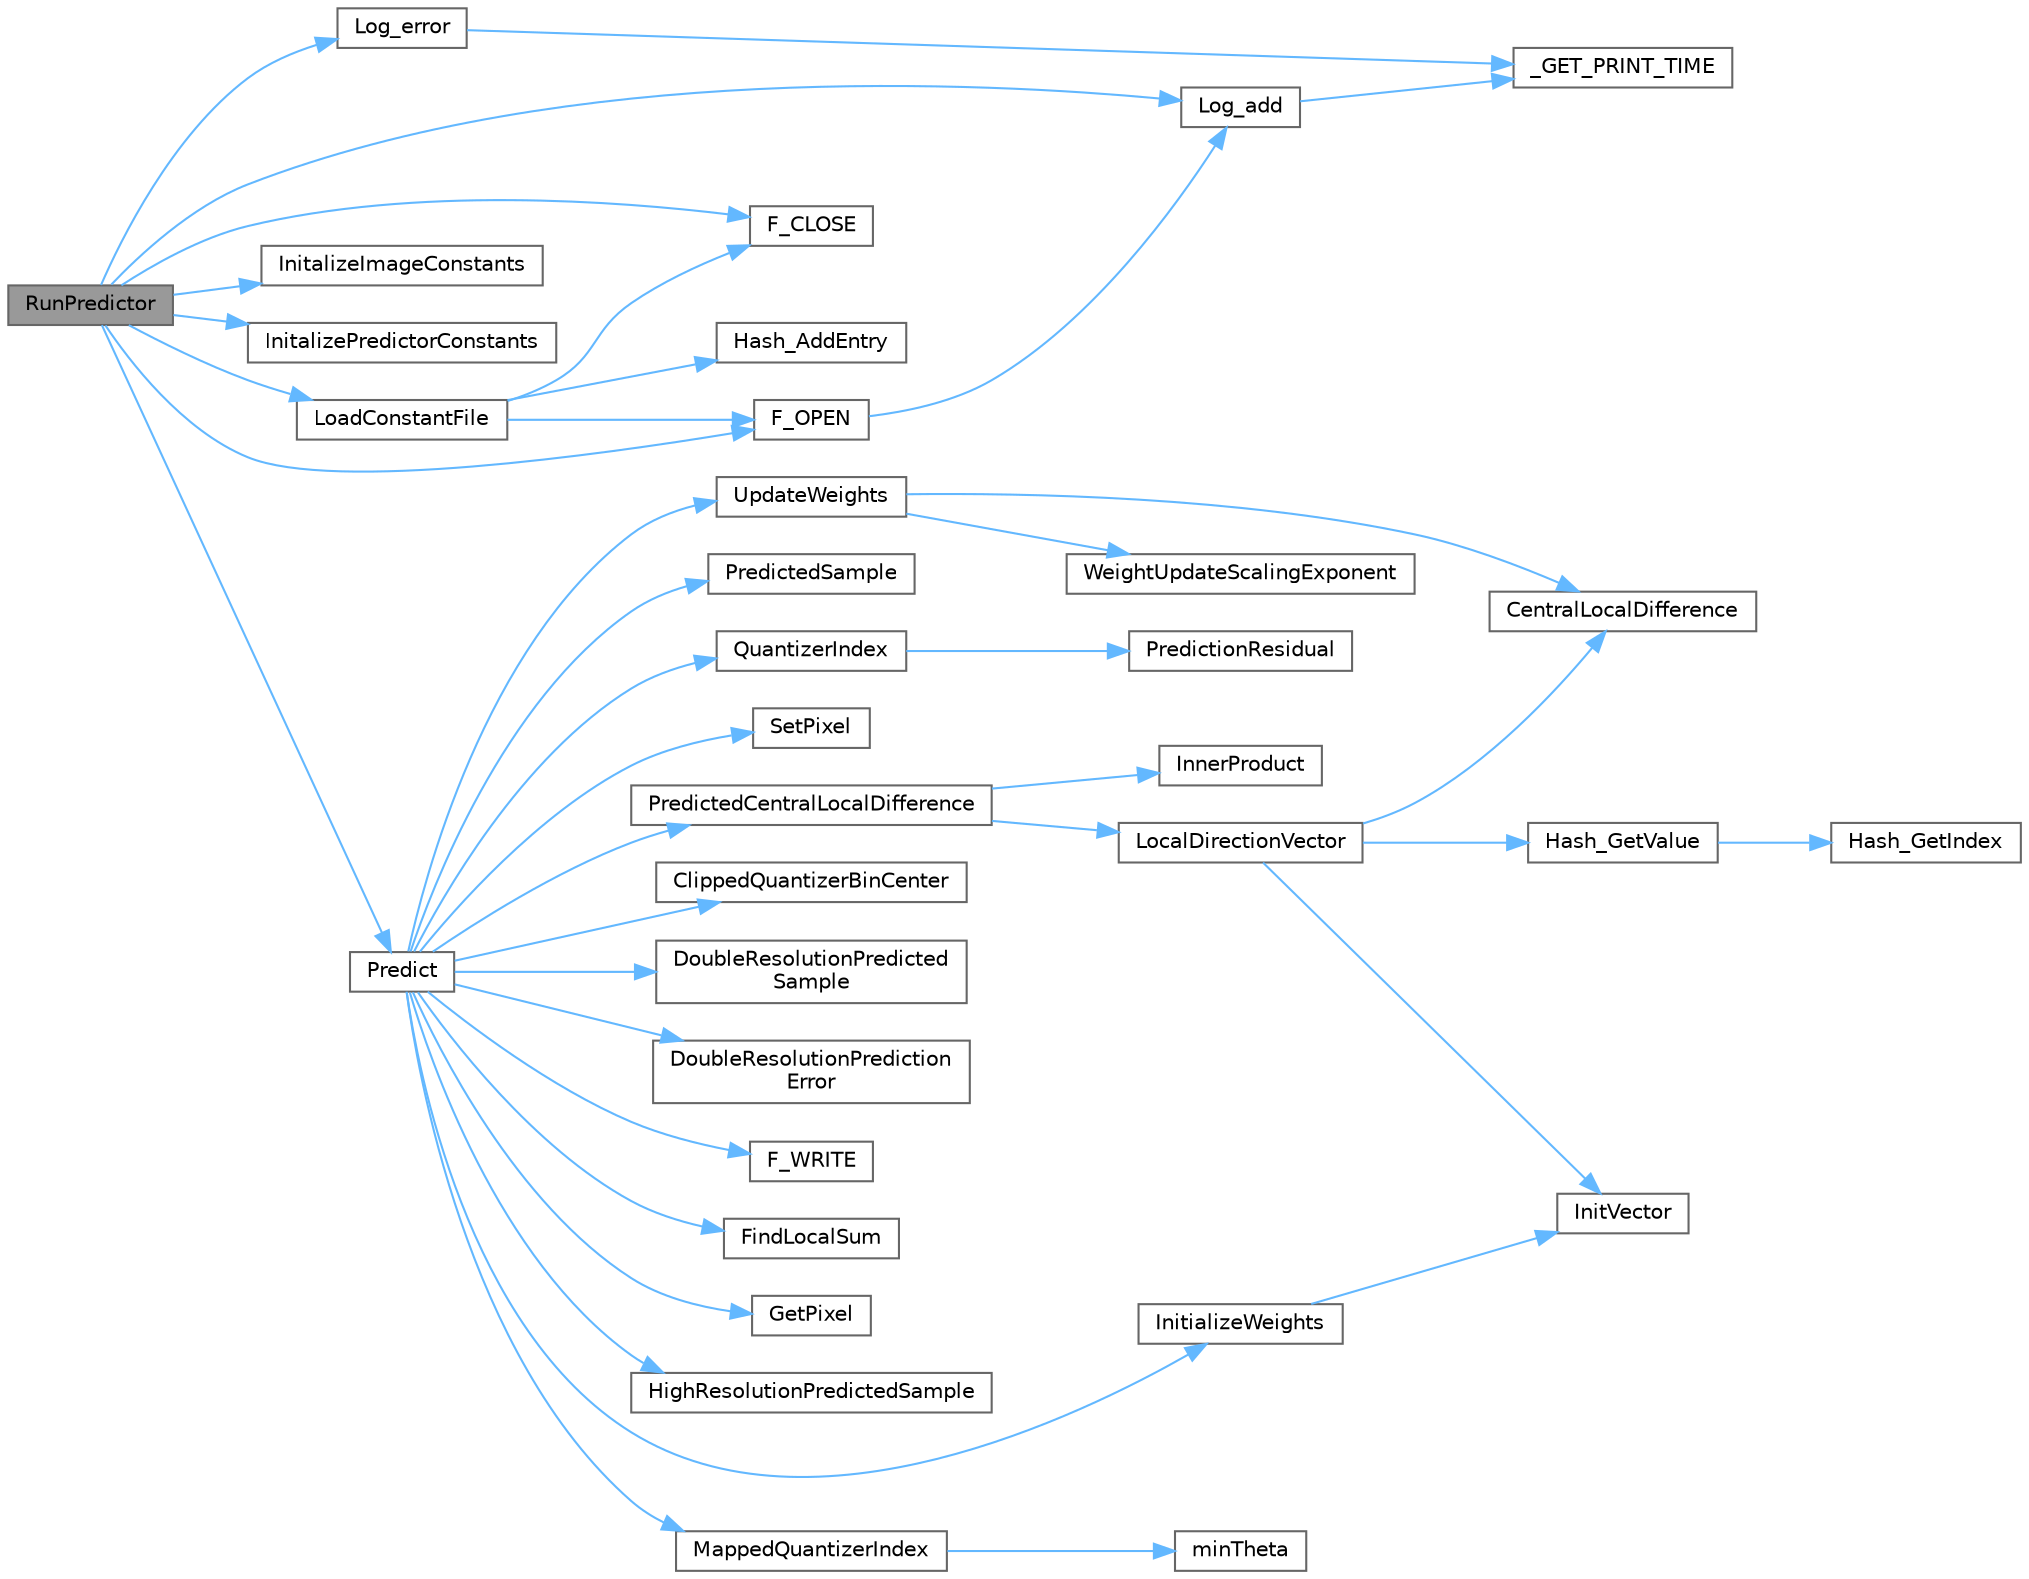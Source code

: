 digraph "RunPredictor"
{
 // LATEX_PDF_SIZE
  bgcolor="transparent";
  edge [fontname=Helvetica,fontsize=10,labelfontname=Helvetica,labelfontsize=10];
  node [fontname=Helvetica,fontsize=10,shape=box,height=0.2,width=0.4];
  rankdir="LR";
  Node1 [id="Node000001",label="RunPredictor",height=0.2,width=0.4,color="gray40", fillcolor="grey60", style="filled", fontcolor="black",tooltip=" "];
  Node1 -> Node2 [id="edge40_Node000001_Node000002",color="steelblue1",style="solid",tooltip=" "];
  Node2 [id="Node000002",label="F_CLOSE",height=0.2,width=0.4,color="grey40", fillcolor="white", style="filled",URL="$d9/da2/file___i_o_8c.html#ad62e6a72675aa7b389460e97f4e6d998",tooltip=" "];
  Node1 -> Node3 [id="edge41_Node000001_Node000003",color="steelblue1",style="solid",tooltip=" "];
  Node3 [id="Node000003",label="F_OPEN",height=0.2,width=0.4,color="grey40", fillcolor="white", style="filled",URL="$d9/da2/file___i_o_8c.html#a05d25080a4592a86386f6d0d3d48496c",tooltip=" "];
  Node3 -> Node4 [id="edge42_Node000003_Node000004",color="steelblue1",style="solid",tooltip=" "];
  Node4 [id="Node000004",label="Log_add",height=0.2,width=0.4,color="grey40", fillcolor="white", style="filled",URL="$d7/d02/logs_8c.html#a61353ebf0328d8bd1f61f224305e64bb",tooltip=" "];
  Node4 -> Node5 [id="edge43_Node000004_Node000005",color="steelblue1",style="solid",tooltip=" "];
  Node5 [id="Node000005",label="_GET_PRINT_TIME",height=0.2,width=0.4,color="grey40", fillcolor="white", style="filled",URL="$d7/d02/logs_8c.html#a89eb41300c751659cb27ad5955449bdc",tooltip=" "];
  Node1 -> Node6 [id="edge44_Node000001_Node000006",color="steelblue1",style="solid",tooltip=" "];
  Node6 [id="Node000006",label="InitalizeImageConstants",height=0.2,width=0.4,color="grey40", fillcolor="white", style="filled",URL="$d4/df3/constants_8c.html#af84e7b9bd8c4fa1203b0040adf941d8d",tooltip=" "];
  Node1 -> Node7 [id="edge45_Node000001_Node000007",color="steelblue1",style="solid",tooltip=" "];
  Node7 [id="Node000007",label="InitalizePredictorConstants",height=0.2,width=0.4,color="grey40", fillcolor="white", style="filled",URL="$d4/df3/constants_8c.html#a6acd65af9a2f057ad3f0891038799e5b",tooltip=" "];
  Node1 -> Node8 [id="edge46_Node000001_Node000008",color="steelblue1",style="solid",tooltip=" "];
  Node8 [id="Node000008",label="LoadConstantFile",height=0.2,width=0.4,color="grey40", fillcolor="white", style="filled",URL="$dd/ded/load__constants_8c.html#a5d642038360b72b886a5eb66e3efd14a",tooltip=" "];
  Node8 -> Node2 [id="edge47_Node000008_Node000002",color="steelblue1",style="solid",tooltip=" "];
  Node8 -> Node3 [id="edge48_Node000008_Node000003",color="steelblue1",style="solid",tooltip=" "];
  Node8 -> Node9 [id="edge49_Node000008_Node000009",color="steelblue1",style="solid",tooltip=" "];
  Node9 [id="Node000009",label="Hash_AddEntry",height=0.2,width=0.4,color="grey40", fillcolor="white", style="filled",URL="$d2/daf/hash__table_8c.html#af0c750fb9a54f590b713d6526ed263fc",tooltip=" "];
  Node1 -> Node4 [id="edge50_Node000001_Node000004",color="steelblue1",style="solid",tooltip=" "];
  Node1 -> Node10 [id="edge51_Node000001_Node000010",color="steelblue1",style="solid",tooltip=" "];
  Node10 [id="Node000010",label="Log_error",height=0.2,width=0.4,color="grey40", fillcolor="white", style="filled",URL="$d7/d02/logs_8c.html#ad795690a809192117add6898be812267",tooltip=" "];
  Node10 -> Node5 [id="edge52_Node000010_Node000005",color="steelblue1",style="solid",tooltip=" "];
  Node1 -> Node11 [id="edge53_Node000001_Node000011",color="steelblue1",style="solid",tooltip=" "];
  Node11 [id="Node000011",label="Predict",height=0.2,width=0.4,color="grey40", fillcolor="white", style="filled",URL="$db/d25/predictor_8c.html#a498daa18fb3529e8fffc3fff08e6bef6",tooltip=" "];
  Node11 -> Node12 [id="edge54_Node000011_Node000012",color="steelblue1",style="solid",tooltip=" "];
  Node12 [id="Node000012",label="ClippedQuantizerBinCenter",height=0.2,width=0.4,color="grey40", fillcolor="white", style="filled",URL="$dc/df1/quantizer_8c.html#a9d745aa249b8a9cde3f83899b563dcc5",tooltip=" "];
  Node11 -> Node13 [id="edge55_Node000011_Node000013",color="steelblue1",style="solid",tooltip=" "];
  Node13 [id="Node000013",label="DoubleResolutionPredicted\lSample",height=0.2,width=0.4,color="grey40", fillcolor="white", style="filled",URL="$d7/d58/sample__representative_8c.html#a6c60474c610dc64773816bc445efeb77",tooltip=" "];
  Node11 -> Node14 [id="edge56_Node000011_Node000014",color="steelblue1",style="solid",tooltip=" "];
  Node14 [id="Node000014",label="DoubleResolutionPrediction\lError",height=0.2,width=0.4,color="grey40", fillcolor="white", style="filled",URL="$d0/d26/weights_8c.html#a286baab1384ff25cf7cf4c2061f15c4c",tooltip=" "];
  Node11 -> Node15 [id="edge57_Node000011_Node000015",color="steelblue1",style="solid",tooltip=" "];
  Node15 [id="Node000015",label="F_WRITE",height=0.2,width=0.4,color="grey40", fillcolor="white", style="filled",URL="$d9/da2/file___i_o_8c.html#a94d988ea4ce93357f56c0191584246a6",tooltip=" "];
  Node11 -> Node16 [id="edge58_Node000011_Node000016",color="steelblue1",style="solid",tooltip=" "];
  Node16 [id="Node000016",label="FindLocalSum",height=0.2,width=0.4,color="grey40", fillcolor="white", style="filled",URL="$db/d31/local__sum_8c.html#a1f0a6a3443597dab4881bb94fbc35f41",tooltip=" "];
  Node11 -> Node17 [id="edge59_Node000011_Node000017",color="steelblue1",style="solid",tooltip=" "];
  Node17 [id="Node000017",label="GetPixel",height=0.2,width=0.4,color="grey40", fillcolor="white", style="filled",URL="$d3/d10/image_8c.html#a78477801fe183cdf32e60df1c92b7320",tooltip=" "];
  Node11 -> Node18 [id="edge60_Node000011_Node000018",color="steelblue1",style="solid",tooltip=" "];
  Node18 [id="Node000018",label="HighResolutionPredictedSample",height=0.2,width=0.4,color="grey40", fillcolor="white", style="filled",URL="$d7/d58/sample__representative_8c.html#a441e8d0fe639d45889aab5b88c4138f4",tooltip=" "];
  Node11 -> Node19 [id="edge61_Node000011_Node000019",color="steelblue1",style="solid",tooltip=" "];
  Node19 [id="Node000019",label="InitializeWeights",height=0.2,width=0.4,color="grey40", fillcolor="white", style="filled",URL="$d0/d26/weights_8c.html#adcc753ae7048085817bd2c37b471f739",tooltip=" "];
  Node19 -> Node20 [id="edge62_Node000019_Node000020",color="steelblue1",style="solid",tooltip=" "];
  Node20 [id="Node000020",label="InitVector",height=0.2,width=0.4,color="grey40", fillcolor="white", style="filled",URL="$df/d91/linear__algebra_8c.html#ab9661c8e10293140db24d4b650785939",tooltip=" "];
  Node11 -> Node21 [id="edge63_Node000011_Node000021",color="steelblue1",style="solid",tooltip=" "];
  Node21 [id="Node000021",label="MappedQuantizerIndex",height=0.2,width=0.4,color="grey40", fillcolor="white", style="filled",URL="$dc/df1/quantizer_8c.html#a1f491e0a435427669942c932394d7c1a",tooltip=" "];
  Node21 -> Node22 [id="edge64_Node000021_Node000022",color="steelblue1",style="solid",tooltip=" "];
  Node22 [id="Node000022",label="minTheta",height=0.2,width=0.4,color="grey40", fillcolor="white", style="filled",URL="$dc/df1/quantizer_8c.html#ae831d86258458d0a68d3d2143db43d19",tooltip=" "];
  Node11 -> Node23 [id="edge65_Node000011_Node000023",color="steelblue1",style="solid",tooltip=" "];
  Node23 [id="Node000023",label="PredictedCentralLocalDifference",height=0.2,width=0.4,color="grey40", fillcolor="white", style="filled",URL="$d8/d97/local__differences_8c.html#a36ddae4ef0f34ba3f7402469253bb6b6",tooltip=" "];
  Node23 -> Node24 [id="edge66_Node000023_Node000024",color="steelblue1",style="solid",tooltip=" "];
  Node24 [id="Node000024",label="InnerProduct",height=0.2,width=0.4,color="grey40", fillcolor="white", style="filled",URL="$df/d91/linear__algebra_8c.html#a46ade3794d4b4d5cc1eaf983858507ef",tooltip=" "];
  Node23 -> Node25 [id="edge67_Node000023_Node000025",color="steelblue1",style="solid",tooltip=" "];
  Node25 [id="Node000025",label="LocalDirectionVector",height=0.2,width=0.4,color="grey40", fillcolor="white", style="filled",URL="$d8/d97/local__differences_8c.html#a92b3b535f0c13d4ec28dab8b13713262",tooltip=" "];
  Node25 -> Node26 [id="edge68_Node000025_Node000026",color="steelblue1",style="solid",tooltip=" "];
  Node26 [id="Node000026",label="CentralLocalDifference",height=0.2,width=0.4,color="grey40", fillcolor="white", style="filled",URL="$d8/d97/local__differences_8c.html#a37d2cf3f48b1b2c436f630a2b649cf52",tooltip=" "];
  Node25 -> Node27 [id="edge69_Node000025_Node000027",color="steelblue1",style="solid",tooltip=" "];
  Node27 [id="Node000027",label="Hash_GetValue",height=0.2,width=0.4,color="grey40", fillcolor="white", style="filled",URL="$d2/daf/hash__table_8c.html#a27578c1b5a3ab68d8f144ed86ea72cc2",tooltip=" "];
  Node27 -> Node28 [id="edge70_Node000027_Node000028",color="steelblue1",style="solid",tooltip=" "];
  Node28 [id="Node000028",label="Hash_GetIndex",height=0.2,width=0.4,color="grey40", fillcolor="white", style="filled",URL="$d2/daf/hash__table_8c.html#a7026562de200bd5e9813f101d9eb614b",tooltip=" "];
  Node25 -> Node20 [id="edge71_Node000025_Node000020",color="steelblue1",style="solid",tooltip=" "];
  Node11 -> Node29 [id="edge72_Node000011_Node000029",color="steelblue1",style="solid",tooltip=" "];
  Node29 [id="Node000029",label="PredictedSample",height=0.2,width=0.4,color="grey40", fillcolor="white", style="filled",URL="$d7/d58/sample__representative_8c.html#a14cff7c59ac94b0387e8b95a433521e9",tooltip=" "];
  Node11 -> Node30 [id="edge73_Node000011_Node000030",color="steelblue1",style="solid",tooltip=" "];
  Node30 [id="Node000030",label="QuantizerIndex",height=0.2,width=0.4,color="grey40", fillcolor="white", style="filled",URL="$dc/df1/quantizer_8c.html#afa51bec3d5dfdb41078f60b1a7c454ab",tooltip=" "];
  Node30 -> Node31 [id="edge74_Node000030_Node000031",color="steelblue1",style="solid",tooltip=" "];
  Node31 [id="Node000031",label="PredictionResidual",height=0.2,width=0.4,color="grey40", fillcolor="white", style="filled",URL="$dc/df1/quantizer_8c.html#a93be7d02ed2acce98f53818c98ac6cca",tooltip=" "];
  Node11 -> Node32 [id="edge75_Node000011_Node000032",color="steelblue1",style="solid",tooltip=" "];
  Node32 [id="Node000032",label="SetPixel",height=0.2,width=0.4,color="grey40", fillcolor="white", style="filled",URL="$d3/d10/image_8c.html#aefaa1253ccc17864ac32b9d685b821d4",tooltip=" "];
  Node11 -> Node33 [id="edge76_Node000011_Node000033",color="steelblue1",style="solid",tooltip=" "];
  Node33 [id="Node000033",label="UpdateWeights",height=0.2,width=0.4,color="grey40", fillcolor="white", style="filled",URL="$d0/d26/weights_8c.html#a805706f7af2f212bc46076319fcec535",tooltip=" "];
  Node33 -> Node26 [id="edge77_Node000033_Node000026",color="steelblue1",style="solid",tooltip=" "];
  Node33 -> Node34 [id="edge78_Node000033_Node000034",color="steelblue1",style="solid",tooltip=" "];
  Node34 [id="Node000034",label="WeightUpdateScalingExponent",height=0.2,width=0.4,color="grey40", fillcolor="white", style="filled",URL="$d0/d26/weights_8c.html#a17984670eb20b6ea122fb1e90a50dc75",tooltip=" "];
}
